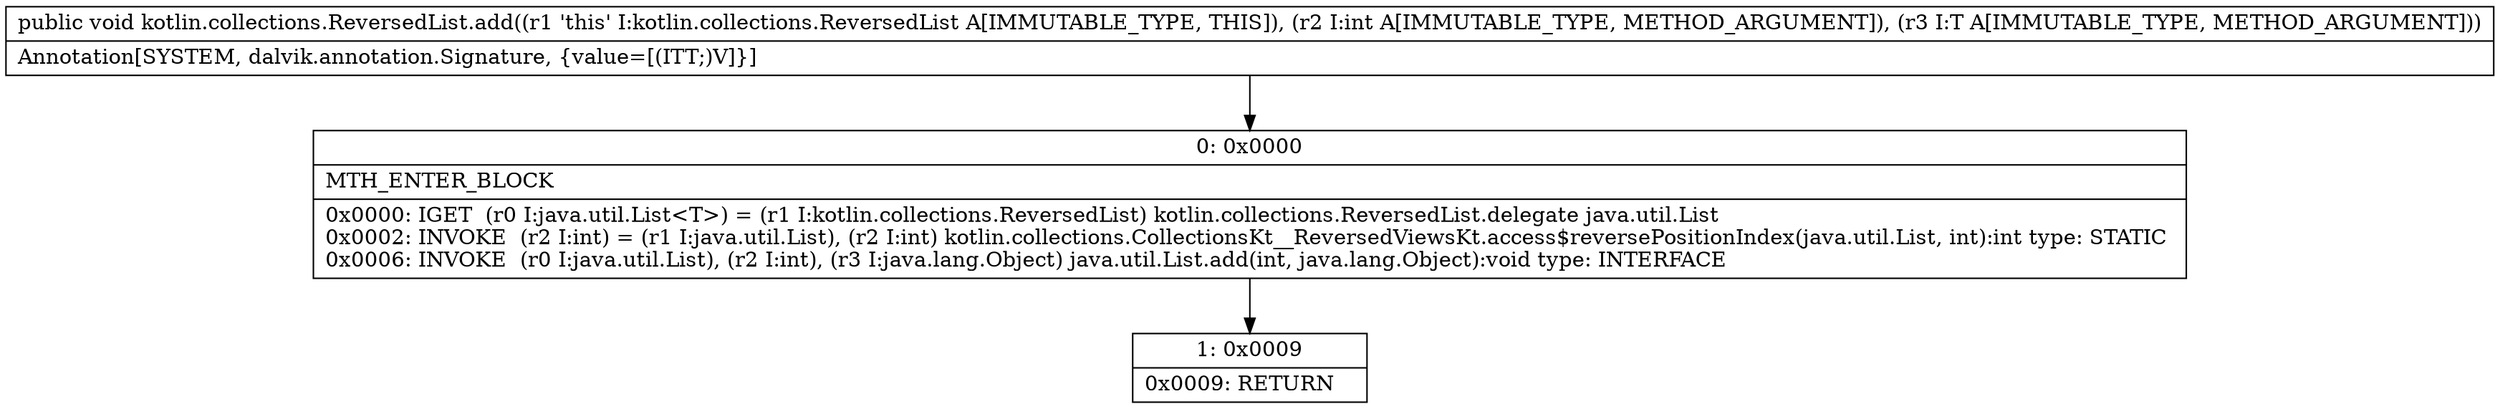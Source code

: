 digraph "CFG forkotlin.collections.ReversedList.add(ILjava\/lang\/Object;)V" {
Node_0 [shape=record,label="{0\:\ 0x0000|MTH_ENTER_BLOCK\l|0x0000: IGET  (r0 I:java.util.List\<T\>) = (r1 I:kotlin.collections.ReversedList) kotlin.collections.ReversedList.delegate java.util.List \l0x0002: INVOKE  (r2 I:int) = (r1 I:java.util.List), (r2 I:int) kotlin.collections.CollectionsKt__ReversedViewsKt.access$reversePositionIndex(java.util.List, int):int type: STATIC \l0x0006: INVOKE  (r0 I:java.util.List), (r2 I:int), (r3 I:java.lang.Object) java.util.List.add(int, java.lang.Object):void type: INTERFACE \l}"];
Node_1 [shape=record,label="{1\:\ 0x0009|0x0009: RETURN   \l}"];
MethodNode[shape=record,label="{public void kotlin.collections.ReversedList.add((r1 'this' I:kotlin.collections.ReversedList A[IMMUTABLE_TYPE, THIS]), (r2 I:int A[IMMUTABLE_TYPE, METHOD_ARGUMENT]), (r3 I:T A[IMMUTABLE_TYPE, METHOD_ARGUMENT]))  | Annotation[SYSTEM, dalvik.annotation.Signature, \{value=[(ITT;)V]\}]\l}"];
MethodNode -> Node_0;
Node_0 -> Node_1;
}

